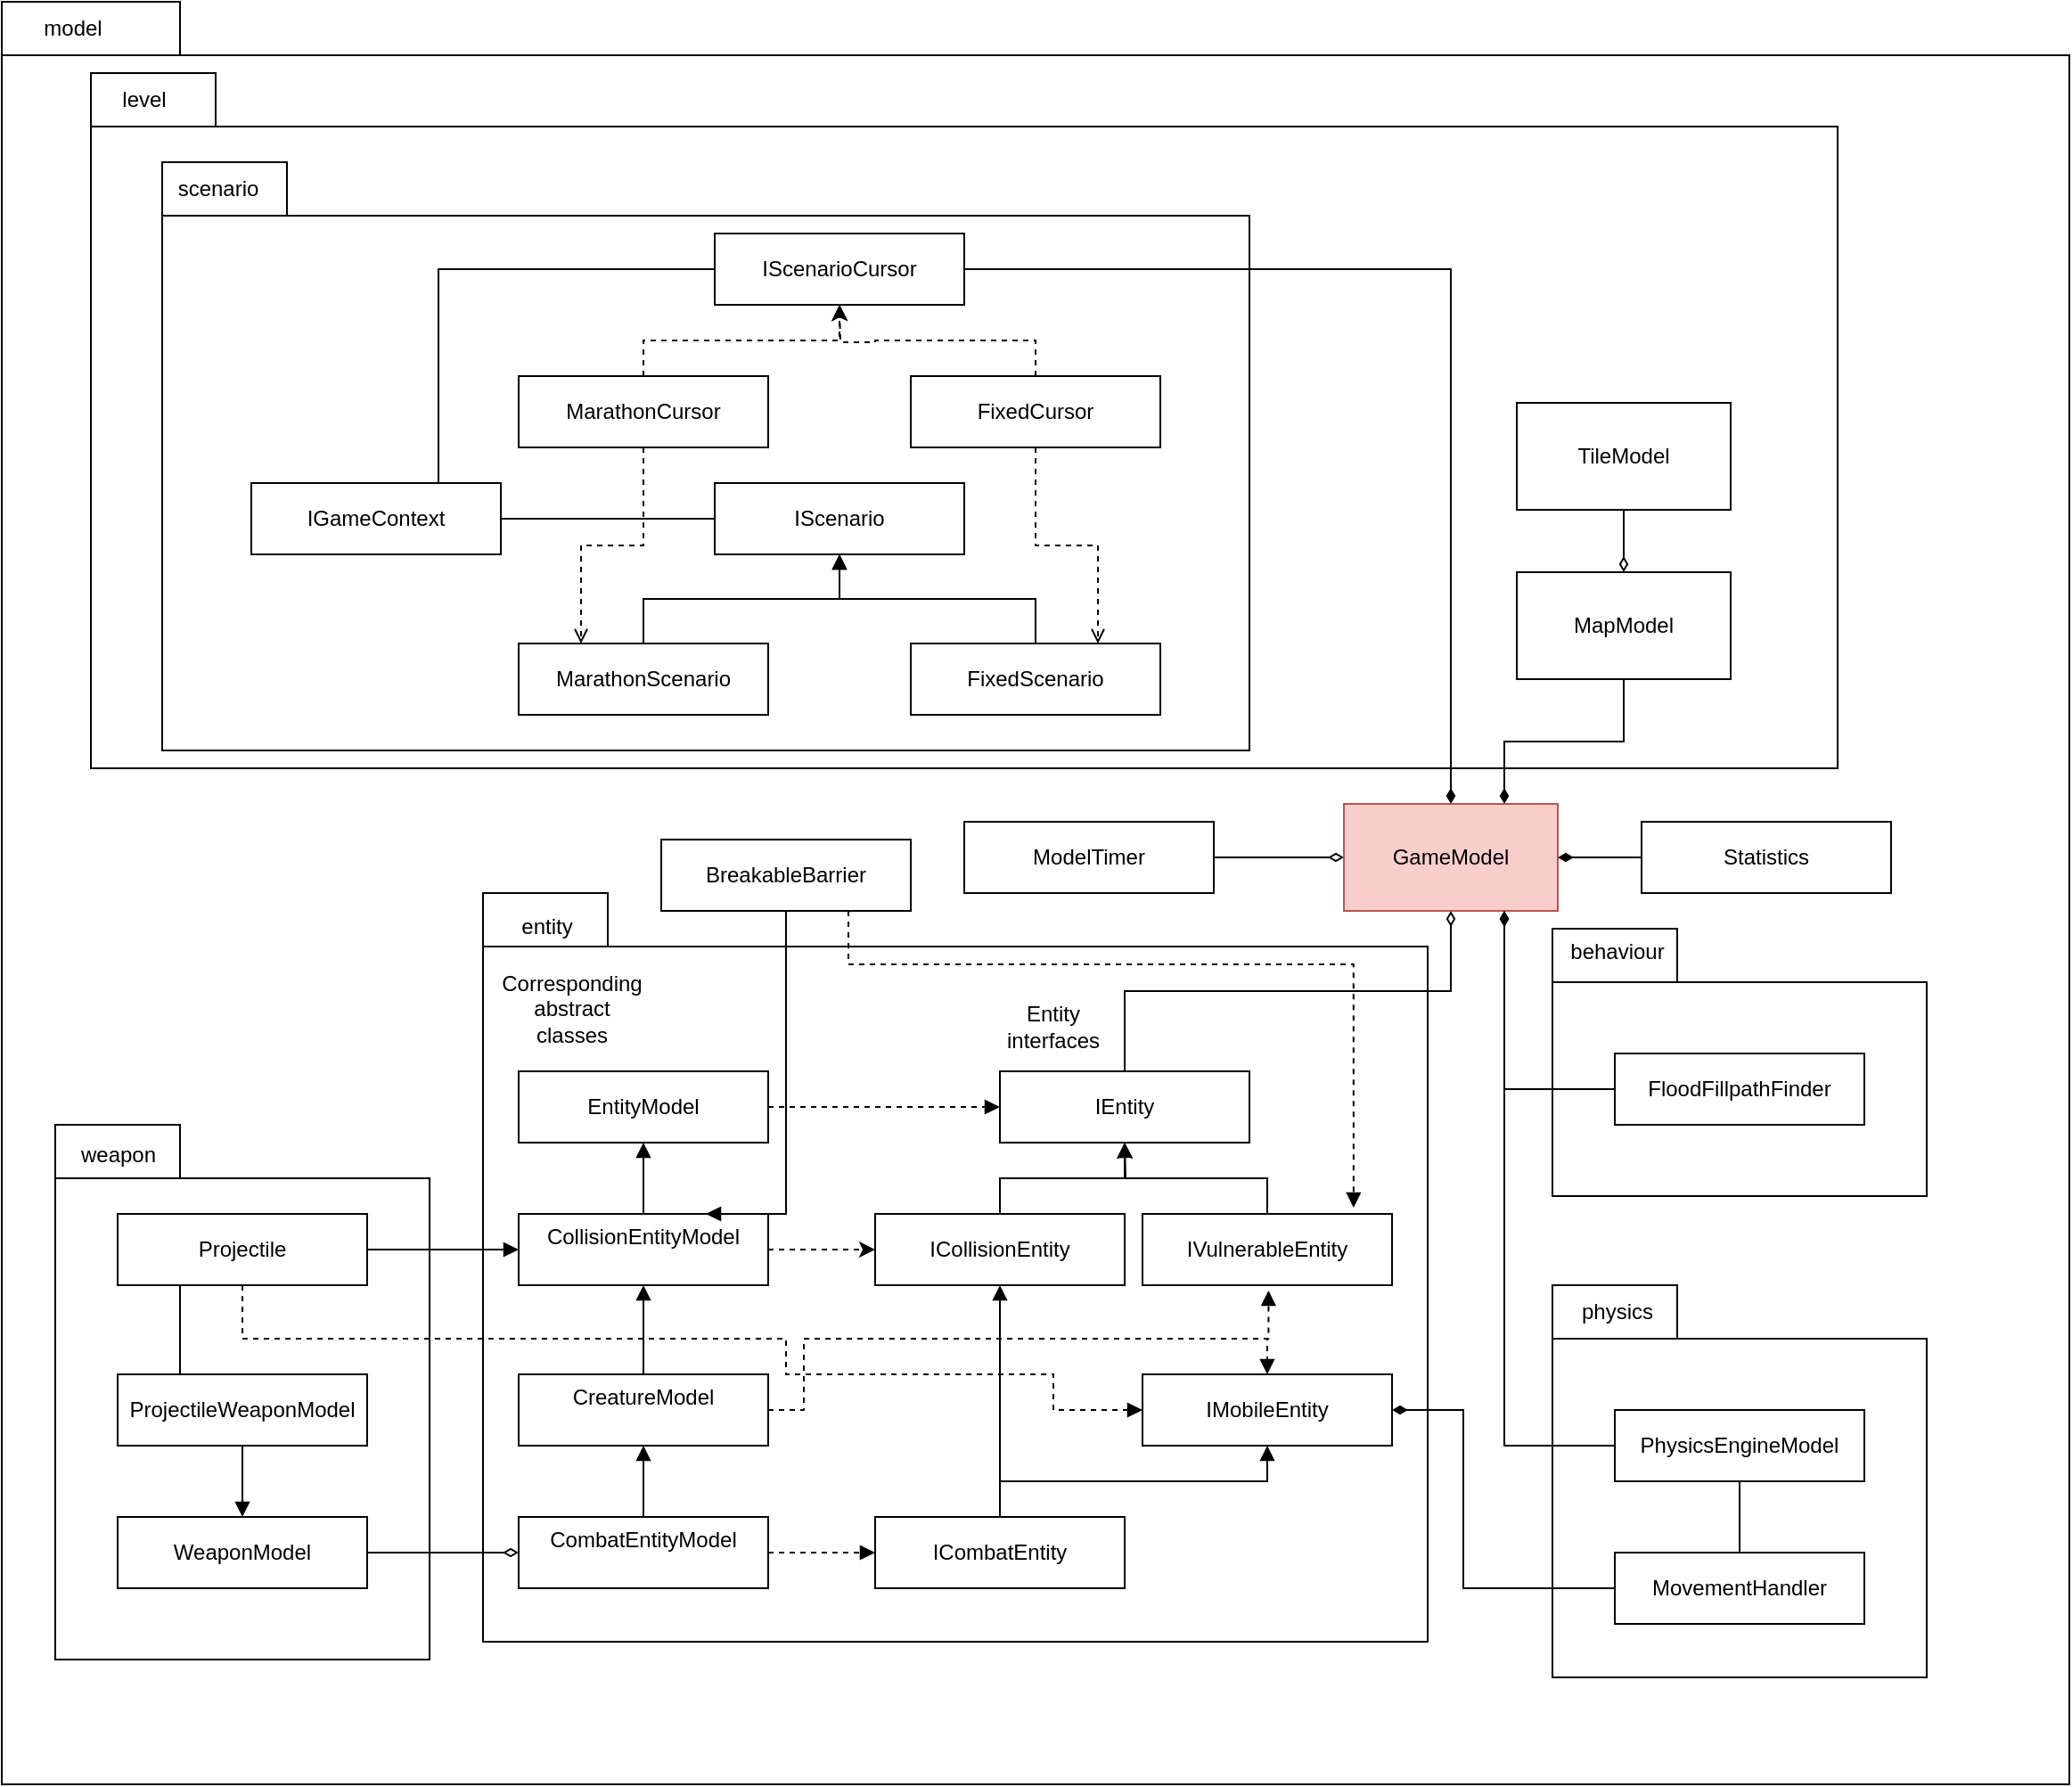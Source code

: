 <mxfile version="24.4.4" type="device">
  <diagram id="C5RBs43oDa-KdzZeNtuy" name="Page-1">
    <mxGraphModel dx="3375" dy="2589" grid="1" gridSize="10" guides="1" tooltips="1" connect="1" arrows="1" fold="1" page="1" pageScale="1" pageWidth="827" pageHeight="1169" math="0" shadow="0">
      <root>
        <mxCell id="WIyWlLk6GJQsqaUBKTNV-0" />
        <mxCell id="WIyWlLk6GJQsqaUBKTNV-1" parent="WIyWlLk6GJQsqaUBKTNV-0" />
        <mxCell id="Q5AAanz-ZWtQsxfjovlU-100" value="" style="shape=folder;fontStyle=1;spacingTop=10;tabWidth=70;tabHeight=30;tabPosition=left;html=1;whiteSpace=wrap;" vertex="1" parent="WIyWlLk6GJQsqaUBKTNV-1">
          <mxGeometry x="-510" y="-380" width="1160" height="1000" as="geometry" />
        </mxCell>
        <mxCell id="Q5AAanz-ZWtQsxfjovlU-80" value="" style="shape=folder;fontStyle=1;spacingTop=10;tabWidth=70;tabHeight=30;tabPosition=left;html=1;whiteSpace=wrap;" vertex="1" parent="WIyWlLk6GJQsqaUBKTNV-1">
          <mxGeometry x="-460" y="-340" width="980" height="390" as="geometry" />
        </mxCell>
        <mxCell id="Q5AAanz-ZWtQsxfjovlU-51" value="" style="shape=folder;fontStyle=1;spacingTop=10;tabWidth=70;tabHeight=30;tabPosition=left;html=1;whiteSpace=wrap;" vertex="1" parent="WIyWlLk6GJQsqaUBKTNV-1">
          <mxGeometry x="-420" y="-290" width="610" height="330" as="geometry" />
        </mxCell>
        <mxCell id="Q5AAanz-ZWtQsxfjovlU-56" value="" style="group" vertex="1" connectable="0" parent="WIyWlLk6GJQsqaUBKTNV-1">
          <mxGeometry x="-240" y="120" width="530" height="420" as="geometry" />
        </mxCell>
        <mxCell id="Q5AAanz-ZWtQsxfjovlU-57" value="" style="shape=folder;fontStyle=1;spacingTop=10;tabWidth=70;tabHeight=30;tabPosition=left;html=1;whiteSpace=wrap;" vertex="1" parent="Q5AAanz-ZWtQsxfjovlU-56">
          <mxGeometry width="530" height="420" as="geometry" />
        </mxCell>
        <mxCell id="Q5AAanz-ZWtQsxfjovlU-58" value="entity" style="text;html=1;align=center;verticalAlign=middle;whiteSpace=wrap;rounded=0;" vertex="1" parent="Q5AAanz-ZWtQsxfjovlU-56">
          <mxGeometry width="72.273" height="38.182" as="geometry" />
        </mxCell>
        <mxCell id="Q5AAanz-ZWtQsxfjovlU-10" value="Entity interfaces" style="text;html=1;align=center;verticalAlign=middle;whiteSpace=wrap;rounded=0;" vertex="1" parent="Q5AAanz-ZWtQsxfjovlU-56">
          <mxGeometry x="290" y="60" width="60" height="30" as="geometry" />
        </mxCell>
        <mxCell id="Q5AAanz-ZWtQsxfjovlU-9" value="Corresponding abstract classes" style="text;html=1;align=center;verticalAlign=middle;whiteSpace=wrap;rounded=0;" vertex="1" parent="Q5AAanz-ZWtQsxfjovlU-56">
          <mxGeometry x="20" y="50" width="60" height="30" as="geometry" />
        </mxCell>
        <mxCell id="Q5AAanz-ZWtQsxfjovlU-33" style="edgeStyle=orthogonalEdgeStyle;rounded=0;orthogonalLoop=1;jettySize=auto;html=1;exitX=1;exitY=0.5;exitDx=0;exitDy=0;entryX=0;entryY=0.5;entryDx=0;entryDy=0;endArrow=block;endFill=1;dashed=1;" edge="1" parent="WIyWlLk6GJQsqaUBKTNV-1" source="Q5AAanz-ZWtQsxfjovlU-0" target="Q5AAanz-ZWtQsxfjovlU-11">
          <mxGeometry relative="1" as="geometry" />
        </mxCell>
        <mxCell id="Q5AAanz-ZWtQsxfjovlU-0" value="EntityModel" style="rounded=0;whiteSpace=wrap;html=1;" vertex="1" parent="WIyWlLk6GJQsqaUBKTNV-1">
          <mxGeometry x="-220" y="220" width="140" height="40" as="geometry" />
        </mxCell>
        <mxCell id="Q5AAanz-ZWtQsxfjovlU-6" style="edgeStyle=orthogonalEdgeStyle;rounded=0;orthogonalLoop=1;jettySize=auto;html=1;exitX=0.5;exitY=0;exitDx=0;exitDy=0;entryX=0.5;entryY=1;entryDx=0;entryDy=0;endArrow=block;endFill=1;" edge="1" parent="WIyWlLk6GJQsqaUBKTNV-1" source="Q5AAanz-ZWtQsxfjovlU-2" target="Q5AAanz-ZWtQsxfjovlU-0">
          <mxGeometry relative="1" as="geometry" />
        </mxCell>
        <mxCell id="Q5AAanz-ZWtQsxfjovlU-19" style="edgeStyle=orthogonalEdgeStyle;rounded=0;orthogonalLoop=1;jettySize=auto;html=1;exitX=1;exitY=0.5;exitDx=0;exitDy=0;entryX=0;entryY=0.5;entryDx=0;entryDy=0;dashed=1;" edge="1" parent="WIyWlLk6GJQsqaUBKTNV-1" source="Q5AAanz-ZWtQsxfjovlU-2" target="Q5AAanz-ZWtQsxfjovlU-13">
          <mxGeometry relative="1" as="geometry" />
        </mxCell>
        <mxCell id="Q5AAanz-ZWtQsxfjovlU-2" value="&lt;div&gt;CollisionEntityModel&lt;/div&gt;&lt;div&gt;&lt;br&gt;&lt;/div&gt;" style="rounded=0;whiteSpace=wrap;html=1;" vertex="1" parent="WIyWlLk6GJQsqaUBKTNV-1">
          <mxGeometry x="-220" y="300" width="140" height="40" as="geometry" />
        </mxCell>
        <mxCell id="Q5AAanz-ZWtQsxfjovlU-7" style="edgeStyle=orthogonalEdgeStyle;rounded=0;orthogonalLoop=1;jettySize=auto;html=1;exitX=0.5;exitY=0;exitDx=0;exitDy=0;entryX=0.5;entryY=1;entryDx=0;entryDy=0;endArrow=block;endFill=1;" edge="1" parent="WIyWlLk6GJQsqaUBKTNV-1" source="Q5AAanz-ZWtQsxfjovlU-3" target="Q5AAanz-ZWtQsxfjovlU-2">
          <mxGeometry relative="1" as="geometry" />
        </mxCell>
        <mxCell id="Q5AAanz-ZWtQsxfjovlU-24" style="edgeStyle=orthogonalEdgeStyle;rounded=0;orthogonalLoop=1;jettySize=auto;html=1;exitX=1;exitY=0.5;exitDx=0;exitDy=0;entryX=0.5;entryY=0;entryDx=0;entryDy=0;dashed=1;endArrow=block;endFill=1;" edge="1" parent="WIyWlLk6GJQsqaUBKTNV-1" source="Q5AAanz-ZWtQsxfjovlU-3" target="Q5AAanz-ZWtQsxfjovlU-14">
          <mxGeometry relative="1" as="geometry">
            <Array as="points">
              <mxPoint x="-60" y="410" />
              <mxPoint x="-60" y="370" />
              <mxPoint x="200" y="370" />
            </Array>
          </mxGeometry>
        </mxCell>
        <mxCell id="Q5AAanz-ZWtQsxfjovlU-3" value="&lt;div&gt;CreatureModel&lt;/div&gt;&lt;div&gt;&lt;br&gt;&lt;/div&gt;" style="rounded=0;whiteSpace=wrap;html=1;" vertex="1" parent="WIyWlLk6GJQsqaUBKTNV-1">
          <mxGeometry x="-220" y="390" width="140" height="40" as="geometry" />
        </mxCell>
        <mxCell id="Q5AAanz-ZWtQsxfjovlU-8" style="edgeStyle=orthogonalEdgeStyle;rounded=0;orthogonalLoop=1;jettySize=auto;html=1;exitX=0.5;exitY=0;exitDx=0;exitDy=0;entryX=0.5;entryY=1;entryDx=0;entryDy=0;endArrow=block;endFill=1;" edge="1" parent="WIyWlLk6GJQsqaUBKTNV-1" source="Q5AAanz-ZWtQsxfjovlU-4" target="Q5AAanz-ZWtQsxfjovlU-3">
          <mxGeometry relative="1" as="geometry" />
        </mxCell>
        <mxCell id="Q5AAanz-ZWtQsxfjovlU-18" style="edgeStyle=orthogonalEdgeStyle;rounded=0;orthogonalLoop=1;jettySize=auto;html=1;exitX=1;exitY=0.5;exitDx=0;exitDy=0;entryX=0;entryY=0.5;entryDx=0;entryDy=0;dashed=1;endArrow=block;endFill=1;" edge="1" parent="WIyWlLk6GJQsqaUBKTNV-1" source="Q5AAanz-ZWtQsxfjovlU-4" target="Q5AAanz-ZWtQsxfjovlU-15">
          <mxGeometry relative="1" as="geometry" />
        </mxCell>
        <mxCell id="Q5AAanz-ZWtQsxfjovlU-4" value="&lt;div&gt;CombatEntityModel&lt;/div&gt;&lt;div&gt;&lt;br&gt;&lt;/div&gt;" style="rounded=0;whiteSpace=wrap;html=1;" vertex="1" parent="WIyWlLk6GJQsqaUBKTNV-1">
          <mxGeometry x="-220" y="470" width="140" height="40" as="geometry" />
        </mxCell>
        <mxCell id="Q5AAanz-ZWtQsxfjovlU-32" style="edgeStyle=orthogonalEdgeStyle;rounded=0;orthogonalLoop=1;jettySize=auto;html=1;exitX=0.5;exitY=0;exitDx=0;exitDy=0;entryX=0.5;entryY=1;entryDx=0;entryDy=0;endArrow=diamondThin;endFill=0;strokeWidth=1;" edge="1" parent="WIyWlLk6GJQsqaUBKTNV-1" source="Q5AAanz-ZWtQsxfjovlU-11" target="Q5AAanz-ZWtQsxfjovlU-5">
          <mxGeometry relative="1" as="geometry" />
        </mxCell>
        <mxCell id="Q5AAanz-ZWtQsxfjovlU-11" value="IEntity" style="rounded=0;whiteSpace=wrap;html=1;" vertex="1" parent="WIyWlLk6GJQsqaUBKTNV-1">
          <mxGeometry x="50" y="220" width="140" height="40" as="geometry" />
        </mxCell>
        <mxCell id="Q5AAanz-ZWtQsxfjovlU-30" style="edgeStyle=orthogonalEdgeStyle;rounded=0;orthogonalLoop=1;jettySize=auto;html=1;exitX=0.5;exitY=0;exitDx=0;exitDy=0;entryX=0.5;entryY=1;entryDx=0;entryDy=0;" edge="1" parent="WIyWlLk6GJQsqaUBKTNV-1" source="Q5AAanz-ZWtQsxfjovlU-12" target="Q5AAanz-ZWtQsxfjovlU-11">
          <mxGeometry relative="1" as="geometry" />
        </mxCell>
        <mxCell id="Q5AAanz-ZWtQsxfjovlU-12" value="IVulnerableEntity" style="rounded=0;whiteSpace=wrap;html=1;" vertex="1" parent="WIyWlLk6GJQsqaUBKTNV-1">
          <mxGeometry x="130" y="300" width="140" height="40" as="geometry" />
        </mxCell>
        <mxCell id="Q5AAanz-ZWtQsxfjovlU-31" style="edgeStyle=orthogonalEdgeStyle;rounded=0;orthogonalLoop=1;jettySize=auto;html=1;exitX=0.5;exitY=0;exitDx=0;exitDy=0;endArrow=block;endFill=1;" edge="1" parent="WIyWlLk6GJQsqaUBKTNV-1" source="Q5AAanz-ZWtQsxfjovlU-13">
          <mxGeometry relative="1" as="geometry">
            <mxPoint x="120" y="260" as="targetPoint" />
          </mxGeometry>
        </mxCell>
        <mxCell id="Q5AAanz-ZWtQsxfjovlU-13" value="ICollisionEntity" style="rounded=0;whiteSpace=wrap;html=1;" vertex="1" parent="WIyWlLk6GJQsqaUBKTNV-1">
          <mxGeometry x="-20" y="300" width="140" height="40" as="geometry" />
        </mxCell>
        <mxCell id="Q5AAanz-ZWtQsxfjovlU-14" value="IMobileEntity" style="rounded=0;whiteSpace=wrap;html=1;" vertex="1" parent="WIyWlLk6GJQsqaUBKTNV-1">
          <mxGeometry x="130" y="390" width="140" height="40" as="geometry" />
        </mxCell>
        <mxCell id="Q5AAanz-ZWtQsxfjovlU-28" style="edgeStyle=orthogonalEdgeStyle;rounded=0;orthogonalLoop=1;jettySize=auto;html=1;exitX=0.5;exitY=0;exitDx=0;exitDy=0;entryX=0.5;entryY=1;entryDx=0;entryDy=0;endArrow=block;endFill=1;" edge="1" parent="WIyWlLk6GJQsqaUBKTNV-1" source="Q5AAanz-ZWtQsxfjovlU-15" target="Q5AAanz-ZWtQsxfjovlU-13">
          <mxGeometry relative="1" as="geometry" />
        </mxCell>
        <mxCell id="Q5AAanz-ZWtQsxfjovlU-29" style="edgeStyle=orthogonalEdgeStyle;rounded=0;orthogonalLoop=1;jettySize=auto;html=1;exitX=0.5;exitY=0;exitDx=0;exitDy=0;entryX=0.5;entryY=1;entryDx=0;entryDy=0;endArrow=block;endFill=1;" edge="1" parent="WIyWlLk6GJQsqaUBKTNV-1" source="Q5AAanz-ZWtQsxfjovlU-15" target="Q5AAanz-ZWtQsxfjovlU-14">
          <mxGeometry relative="1" as="geometry" />
        </mxCell>
        <mxCell id="Q5AAanz-ZWtQsxfjovlU-15" value="ICombatEntity" style="rounded=0;whiteSpace=wrap;html=1;" vertex="1" parent="WIyWlLk6GJQsqaUBKTNV-1">
          <mxGeometry x="-20" y="470" width="140" height="40" as="geometry" />
        </mxCell>
        <mxCell id="Q5AAanz-ZWtQsxfjovlU-27" style="edgeStyle=orthogonalEdgeStyle;rounded=0;orthogonalLoop=1;jettySize=auto;html=1;entryX=0.505;entryY=1.075;entryDx=0;entryDy=0;entryPerimeter=0;dashed=1;endArrow=block;endFill=1;" edge="1" parent="WIyWlLk6GJQsqaUBKTNV-1" source="Q5AAanz-ZWtQsxfjovlU-3" target="Q5AAanz-ZWtQsxfjovlU-12">
          <mxGeometry relative="1" as="geometry">
            <Array as="points">
              <mxPoint x="-60" y="410" />
              <mxPoint x="-60" y="370" />
              <mxPoint x="201" y="370" />
            </Array>
          </mxGeometry>
        </mxCell>
        <mxCell id="Q5AAanz-ZWtQsxfjovlU-84" style="edgeStyle=orthogonalEdgeStyle;rounded=0;orthogonalLoop=1;jettySize=auto;html=1;entryX=0.75;entryY=0;entryDx=0;entryDy=0;endArrow=diamondThin;endFill=1;" edge="1" parent="WIyWlLk6GJQsqaUBKTNV-1" source="Q5AAanz-ZWtQsxfjovlU-34" target="Q5AAanz-ZWtQsxfjovlU-5">
          <mxGeometry relative="1" as="geometry" />
        </mxCell>
        <mxCell id="Q5AAanz-ZWtQsxfjovlU-34" value="MapModel" style="rounded=0;whiteSpace=wrap;html=1;" vertex="1" parent="WIyWlLk6GJQsqaUBKTNV-1">
          <mxGeometry x="340" y="-60" width="120" height="60" as="geometry" />
        </mxCell>
        <mxCell id="Q5AAanz-ZWtQsxfjovlU-37" value="IScenario" style="rounded=0;whiteSpace=wrap;html=1;" vertex="1" parent="WIyWlLk6GJQsqaUBKTNV-1">
          <mxGeometry x="-110" y="-110" width="140" height="40" as="geometry" />
        </mxCell>
        <mxCell id="Q5AAanz-ZWtQsxfjovlU-42" style="edgeStyle=orthogonalEdgeStyle;rounded=0;orthogonalLoop=1;jettySize=auto;html=1;exitX=0.5;exitY=0;exitDx=0;exitDy=0;entryX=0.5;entryY=1;entryDx=0;entryDy=0;endArrow=block;endFill=1;" edge="1" parent="WIyWlLk6GJQsqaUBKTNV-1" source="Q5AAanz-ZWtQsxfjovlU-38" target="Q5AAanz-ZWtQsxfjovlU-37">
          <mxGeometry relative="1" as="geometry" />
        </mxCell>
        <mxCell id="Q5AAanz-ZWtQsxfjovlU-38" value="FixedScenario" style="rounded=0;whiteSpace=wrap;html=1;" vertex="1" parent="WIyWlLk6GJQsqaUBKTNV-1">
          <mxGeometry y="-20" width="140" height="40" as="geometry" />
        </mxCell>
        <mxCell id="Q5AAanz-ZWtQsxfjovlU-40" style="edgeStyle=orthogonalEdgeStyle;rounded=0;orthogonalLoop=1;jettySize=auto;html=1;exitX=0.5;exitY=0;exitDx=0;exitDy=0;endArrow=block;endFill=1;" edge="1" parent="WIyWlLk6GJQsqaUBKTNV-1" source="Q5AAanz-ZWtQsxfjovlU-39" target="Q5AAanz-ZWtQsxfjovlU-37">
          <mxGeometry relative="1" as="geometry" />
        </mxCell>
        <mxCell id="Q5AAanz-ZWtQsxfjovlU-39" value="MarathonScenario" style="rounded=0;whiteSpace=wrap;html=1;" vertex="1" parent="WIyWlLk6GJQsqaUBKTNV-1">
          <mxGeometry x="-220" y="-20" width="140" height="40" as="geometry" />
        </mxCell>
        <mxCell id="Q5AAanz-ZWtQsxfjovlU-46" style="edgeStyle=orthogonalEdgeStyle;rounded=0;orthogonalLoop=1;jettySize=auto;html=1;exitX=0.5;exitY=0;exitDx=0;exitDy=0;entryX=0.5;entryY=1;entryDx=0;entryDy=0;dashed=1;" edge="1" parent="WIyWlLk6GJQsqaUBKTNV-1" source="Q5AAanz-ZWtQsxfjovlU-43" target="Q5AAanz-ZWtQsxfjovlU-44">
          <mxGeometry relative="1" as="geometry" />
        </mxCell>
        <mxCell id="Q5AAanz-ZWtQsxfjovlU-49" style="edgeStyle=orthogonalEdgeStyle;rounded=0;orthogonalLoop=1;jettySize=auto;html=1;exitX=0.5;exitY=1;exitDx=0;exitDy=0;entryX=0.25;entryY=0;entryDx=0;entryDy=0;endArrow=open;endFill=0;dashed=1;" edge="1" parent="WIyWlLk6GJQsqaUBKTNV-1" source="Q5AAanz-ZWtQsxfjovlU-43" target="Q5AAanz-ZWtQsxfjovlU-39">
          <mxGeometry relative="1" as="geometry" />
        </mxCell>
        <mxCell id="Q5AAanz-ZWtQsxfjovlU-43" value="MarathonCursor" style="rounded=0;whiteSpace=wrap;html=1;" vertex="1" parent="WIyWlLk6GJQsqaUBKTNV-1">
          <mxGeometry x="-220" y="-170" width="140" height="40" as="geometry" />
        </mxCell>
        <mxCell id="Q5AAanz-ZWtQsxfjovlU-54" style="edgeStyle=orthogonalEdgeStyle;rounded=0;orthogonalLoop=1;jettySize=auto;html=1;exitX=1;exitY=0.5;exitDx=0;exitDy=0;entryX=0.5;entryY=0;entryDx=0;entryDy=0;endArrow=diamondThin;endFill=1;" edge="1" parent="WIyWlLk6GJQsqaUBKTNV-1" source="Q5AAanz-ZWtQsxfjovlU-44" target="Q5AAanz-ZWtQsxfjovlU-5">
          <mxGeometry relative="1" as="geometry">
            <mxPoint x="303" y="50" as="targetPoint" />
          </mxGeometry>
        </mxCell>
        <mxCell id="Q5AAanz-ZWtQsxfjovlU-44" value="IScenarioCursor" style="rounded=0;whiteSpace=wrap;html=1;" vertex="1" parent="WIyWlLk6GJQsqaUBKTNV-1">
          <mxGeometry x="-110" y="-250" width="140" height="40" as="geometry" />
        </mxCell>
        <mxCell id="Q5AAanz-ZWtQsxfjovlU-48" style="edgeStyle=orthogonalEdgeStyle;rounded=0;orthogonalLoop=1;jettySize=auto;html=1;exitX=0.5;exitY=1;exitDx=0;exitDy=0;entryX=0.75;entryY=0;entryDx=0;entryDy=0;endArrow=open;endFill=0;dashed=1;" edge="1" parent="WIyWlLk6GJQsqaUBKTNV-1" source="Q5AAanz-ZWtQsxfjovlU-47" target="Q5AAanz-ZWtQsxfjovlU-38">
          <mxGeometry relative="1" as="geometry" />
        </mxCell>
        <mxCell id="Q5AAanz-ZWtQsxfjovlU-50" style="edgeStyle=orthogonalEdgeStyle;rounded=0;orthogonalLoop=1;jettySize=auto;html=1;exitX=0.5;exitY=0;exitDx=0;exitDy=0;dashed=1;" edge="1" parent="WIyWlLk6GJQsqaUBKTNV-1" source="Q5AAanz-ZWtQsxfjovlU-47">
          <mxGeometry relative="1" as="geometry">
            <mxPoint x="-40" y="-210" as="targetPoint" />
          </mxGeometry>
        </mxCell>
        <mxCell id="Q5AAanz-ZWtQsxfjovlU-47" value="FixedCursor" style="rounded=0;whiteSpace=wrap;html=1;" vertex="1" parent="WIyWlLk6GJQsqaUBKTNV-1">
          <mxGeometry y="-170" width="140" height="40" as="geometry" />
        </mxCell>
        <mxCell id="Q5AAanz-ZWtQsxfjovlU-61" style="edgeStyle=orthogonalEdgeStyle;rounded=0;orthogonalLoop=1;jettySize=auto;html=1;exitX=1;exitY=0.5;exitDx=0;exitDy=0;entryX=0;entryY=0.5;entryDx=0;entryDy=0;endArrow=diamondThin;endFill=0;" edge="1" parent="WIyWlLk6GJQsqaUBKTNV-1" source="Q5AAanz-ZWtQsxfjovlU-60" target="Q5AAanz-ZWtQsxfjovlU-5">
          <mxGeometry relative="1" as="geometry" />
        </mxCell>
        <mxCell id="Q5AAanz-ZWtQsxfjovlU-60" value="ModelTimer" style="rounded=0;whiteSpace=wrap;html=1;" vertex="1" parent="WIyWlLk6GJQsqaUBKTNV-1">
          <mxGeometry x="30" y="80" width="140" height="40" as="geometry" />
        </mxCell>
        <mxCell id="Q5AAanz-ZWtQsxfjovlU-64" style="edgeStyle=orthogonalEdgeStyle;rounded=0;orthogonalLoop=1;jettySize=auto;html=1;exitX=1;exitY=0.5;exitDx=0;exitDy=0;entryX=0;entryY=0.5;entryDx=0;entryDy=0;endArrow=none;endFill=0;" edge="1" parent="WIyWlLk6GJQsqaUBKTNV-1" source="Q5AAanz-ZWtQsxfjovlU-63" target="Q5AAanz-ZWtQsxfjovlU-37">
          <mxGeometry relative="1" as="geometry" />
        </mxCell>
        <mxCell id="Q5AAanz-ZWtQsxfjovlU-65" style="edgeStyle=orthogonalEdgeStyle;rounded=0;orthogonalLoop=1;jettySize=auto;html=1;exitX=0.75;exitY=0;exitDx=0;exitDy=0;entryX=0;entryY=0.5;entryDx=0;entryDy=0;endArrow=none;endFill=0;" edge="1" parent="WIyWlLk6GJQsqaUBKTNV-1" source="Q5AAanz-ZWtQsxfjovlU-63" target="Q5AAanz-ZWtQsxfjovlU-44">
          <mxGeometry relative="1" as="geometry" />
        </mxCell>
        <mxCell id="Q5AAanz-ZWtQsxfjovlU-53" value="scenario" style="text;html=1;align=center;verticalAlign=middle;whiteSpace=wrap;rounded=0;" vertex="1" parent="WIyWlLk6GJQsqaUBKTNV-1">
          <mxGeometry x="-430" y="-290" width="83.182" height="30" as="geometry" />
        </mxCell>
        <mxCell id="Q5AAanz-ZWtQsxfjovlU-63" value="IGameContext" style="rounded=0;whiteSpace=wrap;html=1;" vertex="1" parent="WIyWlLk6GJQsqaUBKTNV-1">
          <mxGeometry x="-370" y="-110" width="140" height="40" as="geometry" />
        </mxCell>
        <mxCell id="Q5AAanz-ZWtQsxfjovlU-5" value="GameModel" style="rounded=0;whiteSpace=wrap;html=1;fillColor=#f8cecc;strokeColor=#b85450;" vertex="1" parent="WIyWlLk6GJQsqaUBKTNV-1">
          <mxGeometry x="243" y="70" width="120" height="60" as="geometry" />
        </mxCell>
        <mxCell id="Q5AAanz-ZWtQsxfjovlU-83" value="level" style="text;html=1;align=center;verticalAlign=middle;whiteSpace=wrap;rounded=0;" vertex="1" parent="WIyWlLk6GJQsqaUBKTNV-1">
          <mxGeometry x="-460" y="-340" width="60" height="30" as="geometry" />
        </mxCell>
        <mxCell id="Q5AAanz-ZWtQsxfjovlU-86" style="edgeStyle=orthogonalEdgeStyle;rounded=0;orthogonalLoop=1;jettySize=auto;html=1;exitX=0;exitY=0.5;exitDx=0;exitDy=0;entryX=1;entryY=0.5;entryDx=0;entryDy=0;endArrow=diamondThin;endFill=1;" edge="1" parent="WIyWlLk6GJQsqaUBKTNV-1" source="Q5AAanz-ZWtQsxfjovlU-85" target="Q5AAanz-ZWtQsxfjovlU-5">
          <mxGeometry relative="1" as="geometry" />
        </mxCell>
        <mxCell id="Q5AAanz-ZWtQsxfjovlU-68" value="" style="shape=folder;fontStyle=1;spacingTop=10;tabWidth=70;tabHeight=30;tabPosition=left;html=1;whiteSpace=wrap;" vertex="1" parent="WIyWlLk6GJQsqaUBKTNV-1">
          <mxGeometry x="-480" y="250" width="210" height="300" as="geometry" />
        </mxCell>
        <mxCell id="Q5AAanz-ZWtQsxfjovlU-85" value="Statistics" style="rounded=0;whiteSpace=wrap;html=1;" vertex="1" parent="WIyWlLk6GJQsqaUBKTNV-1">
          <mxGeometry x="410" y="80" width="140" height="40" as="geometry" />
        </mxCell>
        <mxCell id="Q5AAanz-ZWtQsxfjovlU-88" style="edgeStyle=orthogonalEdgeStyle;rounded=0;orthogonalLoop=1;jettySize=auto;html=1;exitX=0.5;exitY=1;exitDx=0;exitDy=0;entryX=0.5;entryY=0;entryDx=0;entryDy=0;endArrow=diamondThin;endFill=0;" edge="1" parent="WIyWlLk6GJQsqaUBKTNV-1" source="Q5AAanz-ZWtQsxfjovlU-87" target="Q5AAanz-ZWtQsxfjovlU-34">
          <mxGeometry relative="1" as="geometry" />
        </mxCell>
        <mxCell id="Q5AAanz-ZWtQsxfjovlU-87" value="TileModel" style="rounded=0;whiteSpace=wrap;html=1;" vertex="1" parent="WIyWlLk6GJQsqaUBKTNV-1">
          <mxGeometry x="340" y="-155" width="120" height="60" as="geometry" />
        </mxCell>
        <mxCell id="Q5AAanz-ZWtQsxfjovlU-90" value="" style="shape=folder;fontStyle=1;spacingTop=10;tabWidth=70;tabHeight=30;tabPosition=left;html=1;whiteSpace=wrap;" vertex="1" parent="WIyWlLk6GJQsqaUBKTNV-1">
          <mxGeometry x="360" y="340" width="210" height="220" as="geometry" />
        </mxCell>
        <mxCell id="Q5AAanz-ZWtQsxfjovlU-91" value="physics" style="text;html=1;align=center;verticalAlign=middle;whiteSpace=wrap;rounded=0;" vertex="1" parent="WIyWlLk6GJQsqaUBKTNV-1">
          <mxGeometry x="382.105" y="348.187" width="28.636" height="13.636" as="geometry" />
        </mxCell>
        <mxCell id="Q5AAanz-ZWtQsxfjovlU-69" value="weapon" style="text;html=1;align=center;verticalAlign=middle;whiteSpace=wrap;rounded=0;" vertex="1" parent="WIyWlLk6GJQsqaUBKTNV-1">
          <mxGeometry x="-458.635" y="259.997" width="28.636" height="13.636" as="geometry" />
        </mxCell>
        <mxCell id="Q5AAanz-ZWtQsxfjovlU-72" value="WeaponModel" style="rounded=0;whiteSpace=wrap;html=1;" vertex="1" parent="WIyWlLk6GJQsqaUBKTNV-1">
          <mxGeometry x="-445" y="470" width="140" height="40" as="geometry" />
        </mxCell>
        <mxCell id="Q5AAanz-ZWtQsxfjovlU-94" value="PhysicsEngineModel" style="rounded=0;whiteSpace=wrap;html=1;" vertex="1" parent="WIyWlLk6GJQsqaUBKTNV-1">
          <mxGeometry x="395" y="410" width="140" height="40" as="geometry" />
        </mxCell>
        <mxCell id="Q5AAanz-ZWtQsxfjovlU-95" style="edgeStyle=orthogonalEdgeStyle;rounded=0;orthogonalLoop=1;jettySize=auto;html=1;exitX=0;exitY=0.5;exitDx=0;exitDy=0;entryX=0.75;entryY=1;entryDx=0;entryDy=0;endArrow=diamondThin;endFill=1;" edge="1" parent="WIyWlLk6GJQsqaUBKTNV-1" source="Q5AAanz-ZWtQsxfjovlU-94" target="Q5AAanz-ZWtQsxfjovlU-5">
          <mxGeometry relative="1" as="geometry" />
        </mxCell>
        <mxCell id="Q5AAanz-ZWtQsxfjovlU-97" style="edgeStyle=orthogonalEdgeStyle;rounded=0;orthogonalLoop=1;jettySize=auto;html=1;exitX=0.5;exitY=0;exitDx=0;exitDy=0;entryX=0.5;entryY=1;entryDx=0;entryDy=0;endArrow=none;endFill=0;" edge="1" parent="WIyWlLk6GJQsqaUBKTNV-1" source="Q5AAanz-ZWtQsxfjovlU-96" target="Q5AAanz-ZWtQsxfjovlU-94">
          <mxGeometry relative="1" as="geometry" />
        </mxCell>
        <mxCell id="Q5AAanz-ZWtQsxfjovlU-98" style="edgeStyle=orthogonalEdgeStyle;rounded=0;orthogonalLoop=1;jettySize=auto;html=1;exitX=0;exitY=0.5;exitDx=0;exitDy=0;entryX=1;entryY=0.5;entryDx=0;entryDy=0;endArrow=diamondThin;endFill=1;" edge="1" parent="WIyWlLk6GJQsqaUBKTNV-1" source="Q5AAanz-ZWtQsxfjovlU-96" target="Q5AAanz-ZWtQsxfjovlU-14">
          <mxGeometry relative="1" as="geometry">
            <Array as="points">
              <mxPoint x="310" y="510" />
              <mxPoint x="310" y="410" />
            </Array>
          </mxGeometry>
        </mxCell>
        <mxCell id="Q5AAanz-ZWtQsxfjovlU-96" value="MovementHandler" style="rounded=0;whiteSpace=wrap;html=1;" vertex="1" parent="WIyWlLk6GJQsqaUBKTNV-1">
          <mxGeometry x="395" y="490" width="140" height="40" as="geometry" />
        </mxCell>
        <mxCell id="Q5AAanz-ZWtQsxfjovlU-101" value="model" style="text;html=1;align=center;verticalAlign=middle;whiteSpace=wrap;rounded=0;" vertex="1" parent="WIyWlLk6GJQsqaUBKTNV-1">
          <mxGeometry x="-500" y="-380" width="60" height="30" as="geometry" />
        </mxCell>
        <mxCell id="Q5AAanz-ZWtQsxfjovlU-102" value="" style="shape=folder;fontStyle=1;spacingTop=10;tabWidth=70;tabHeight=30;tabPosition=left;html=1;whiteSpace=wrap;" vertex="1" parent="WIyWlLk6GJQsqaUBKTNV-1">
          <mxGeometry x="360" y="140" width="210" height="150" as="geometry" />
        </mxCell>
        <mxCell id="Q5AAanz-ZWtQsxfjovlU-103" value="behaviour" style="text;html=1;align=center;verticalAlign=middle;whiteSpace=wrap;rounded=0;" vertex="1" parent="WIyWlLk6GJQsqaUBKTNV-1">
          <mxGeometry x="382.105" y="146.377" width="28.636" height="13.636" as="geometry" />
        </mxCell>
        <mxCell id="Q5AAanz-ZWtQsxfjovlU-105" style="edgeStyle=orthogonalEdgeStyle;rounded=0;orthogonalLoop=1;jettySize=auto;html=1;exitX=0;exitY=0.5;exitDx=0;exitDy=0;entryX=0.75;entryY=1;entryDx=0;entryDy=0;endArrow=diamondThin;endFill=1;" edge="1" parent="WIyWlLk6GJQsqaUBKTNV-1" source="Q5AAanz-ZWtQsxfjovlU-104" target="Q5AAanz-ZWtQsxfjovlU-5">
          <mxGeometry relative="1" as="geometry" />
        </mxCell>
        <mxCell id="Q5AAanz-ZWtQsxfjovlU-104" value="FloodFillpathFinder" style="rounded=0;whiteSpace=wrap;html=1;" vertex="1" parent="WIyWlLk6GJQsqaUBKTNV-1">
          <mxGeometry x="395" y="210" width="140" height="40" as="geometry" />
        </mxCell>
        <mxCell id="Q5AAanz-ZWtQsxfjovlU-73" style="edgeStyle=orthogonalEdgeStyle;rounded=0;orthogonalLoop=1;jettySize=auto;html=1;exitX=1;exitY=0.5;exitDx=0;exitDy=0;entryX=0;entryY=0.5;entryDx=0;entryDy=0;endArrow=diamondThin;endFill=0;" edge="1" parent="WIyWlLk6GJQsqaUBKTNV-1" source="Q5AAanz-ZWtQsxfjovlU-72" target="Q5AAanz-ZWtQsxfjovlU-4">
          <mxGeometry relative="1" as="geometry" />
        </mxCell>
        <mxCell id="Q5AAanz-ZWtQsxfjovlU-108" style="edgeStyle=orthogonalEdgeStyle;rounded=0;orthogonalLoop=1;jettySize=auto;html=1;entryX=0;entryY=0.5;entryDx=0;entryDy=0;endArrow=block;endFill=1;" edge="1" parent="WIyWlLk6GJQsqaUBKTNV-1" source="Q5AAanz-ZWtQsxfjovlU-106" target="Q5AAanz-ZWtQsxfjovlU-2">
          <mxGeometry relative="1" as="geometry" />
        </mxCell>
        <mxCell id="Q5AAanz-ZWtQsxfjovlU-109" style="edgeStyle=orthogonalEdgeStyle;rounded=0;orthogonalLoop=1;jettySize=auto;html=1;entryX=0;entryY=0.5;entryDx=0;entryDy=0;endArrow=block;endFill=1;dashed=1;" edge="1" parent="WIyWlLk6GJQsqaUBKTNV-1" source="Q5AAanz-ZWtQsxfjovlU-106" target="Q5AAanz-ZWtQsxfjovlU-14">
          <mxGeometry relative="1" as="geometry">
            <Array as="points">
              <mxPoint x="-375" y="370" />
              <mxPoint x="-70" y="370" />
              <mxPoint x="-70" y="390" />
              <mxPoint x="80" y="390" />
              <mxPoint x="80" y="410" />
            </Array>
          </mxGeometry>
        </mxCell>
        <mxCell id="Q5AAanz-ZWtQsxfjovlU-106" value="Projectile" style="rounded=0;whiteSpace=wrap;html=1;" vertex="1" parent="WIyWlLk6GJQsqaUBKTNV-1">
          <mxGeometry x="-445" y="300" width="140" height="40" as="geometry" />
        </mxCell>
        <mxCell id="Q5AAanz-ZWtQsxfjovlU-111" style="edgeStyle=orthogonalEdgeStyle;rounded=0;orthogonalLoop=1;jettySize=auto;html=1;exitX=0.5;exitY=1;exitDx=0;exitDy=0;entryX=0.5;entryY=0;entryDx=0;entryDy=0;endArrow=block;endFill=1;" edge="1" parent="WIyWlLk6GJQsqaUBKTNV-1" source="Q5AAanz-ZWtQsxfjovlU-110" target="Q5AAanz-ZWtQsxfjovlU-72">
          <mxGeometry relative="1" as="geometry" />
        </mxCell>
        <mxCell id="Q5AAanz-ZWtQsxfjovlU-112" style="edgeStyle=orthogonalEdgeStyle;rounded=0;orthogonalLoop=1;jettySize=auto;html=1;exitX=0.25;exitY=0;exitDx=0;exitDy=0;entryX=0.25;entryY=1;entryDx=0;entryDy=0;endArrow=none;endFill=0;" edge="1" parent="WIyWlLk6GJQsqaUBKTNV-1" source="Q5AAanz-ZWtQsxfjovlU-110" target="Q5AAanz-ZWtQsxfjovlU-106">
          <mxGeometry relative="1" as="geometry" />
        </mxCell>
        <mxCell id="Q5AAanz-ZWtQsxfjovlU-110" value="ProjectileWeaponModel" style="rounded=0;whiteSpace=wrap;html=1;" vertex="1" parent="WIyWlLk6GJQsqaUBKTNV-1">
          <mxGeometry x="-445" y="390" width="140" height="40" as="geometry" />
        </mxCell>
        <mxCell id="Q5AAanz-ZWtQsxfjovlU-114" style="edgeStyle=orthogonalEdgeStyle;rounded=0;orthogonalLoop=1;jettySize=auto;html=1;entryX=0.75;entryY=0;entryDx=0;entryDy=0;endArrow=block;endFill=1;" edge="1" parent="WIyWlLk6GJQsqaUBKTNV-1" source="Q5AAanz-ZWtQsxfjovlU-113" target="Q5AAanz-ZWtQsxfjovlU-2">
          <mxGeometry relative="1" as="geometry">
            <Array as="points">
              <mxPoint x="-70" y="300" />
            </Array>
          </mxGeometry>
        </mxCell>
        <mxCell id="Q5AAanz-ZWtQsxfjovlU-113" value="BreakableBarrier" style="rounded=0;whiteSpace=wrap;html=1;" vertex="1" parent="WIyWlLk6GJQsqaUBKTNV-1">
          <mxGeometry x="-140" y="90" width="140" height="40" as="geometry" />
        </mxCell>
        <mxCell id="Q5AAanz-ZWtQsxfjovlU-115" style="edgeStyle=orthogonalEdgeStyle;rounded=0;orthogonalLoop=1;jettySize=auto;html=1;exitX=0.75;exitY=1;exitDx=0;exitDy=0;entryX=0.846;entryY=-0.087;entryDx=0;entryDy=0;entryPerimeter=0;dashed=1;endArrow=block;endFill=1;" edge="1" parent="WIyWlLk6GJQsqaUBKTNV-1" source="Q5AAanz-ZWtQsxfjovlU-113" target="Q5AAanz-ZWtQsxfjovlU-12">
          <mxGeometry relative="1" as="geometry">
            <Array as="points">
              <mxPoint x="-35" y="160" />
              <mxPoint x="248" y="160" />
            </Array>
          </mxGeometry>
        </mxCell>
      </root>
    </mxGraphModel>
  </diagram>
</mxfile>
